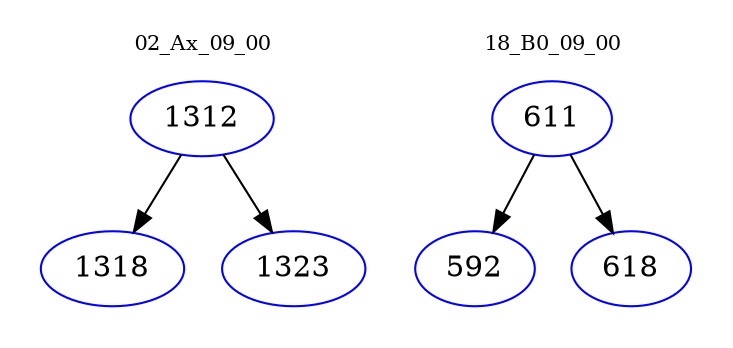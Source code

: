 digraph{
subgraph cluster_0 {
color = white
label = "02_Ax_09_00";
fontsize=10;
T0_1312 [label="1312", color="blue"]
T0_1312 -> T0_1318 [color="black"]
T0_1318 [label="1318", color="blue"]
T0_1312 -> T0_1323 [color="black"]
T0_1323 [label="1323", color="blue"]
}
subgraph cluster_1 {
color = white
label = "18_B0_09_00";
fontsize=10;
T1_611 [label="611", color="blue"]
T1_611 -> T1_592 [color="black"]
T1_592 [label="592", color="blue"]
T1_611 -> T1_618 [color="black"]
T1_618 [label="618", color="blue"]
}
}
